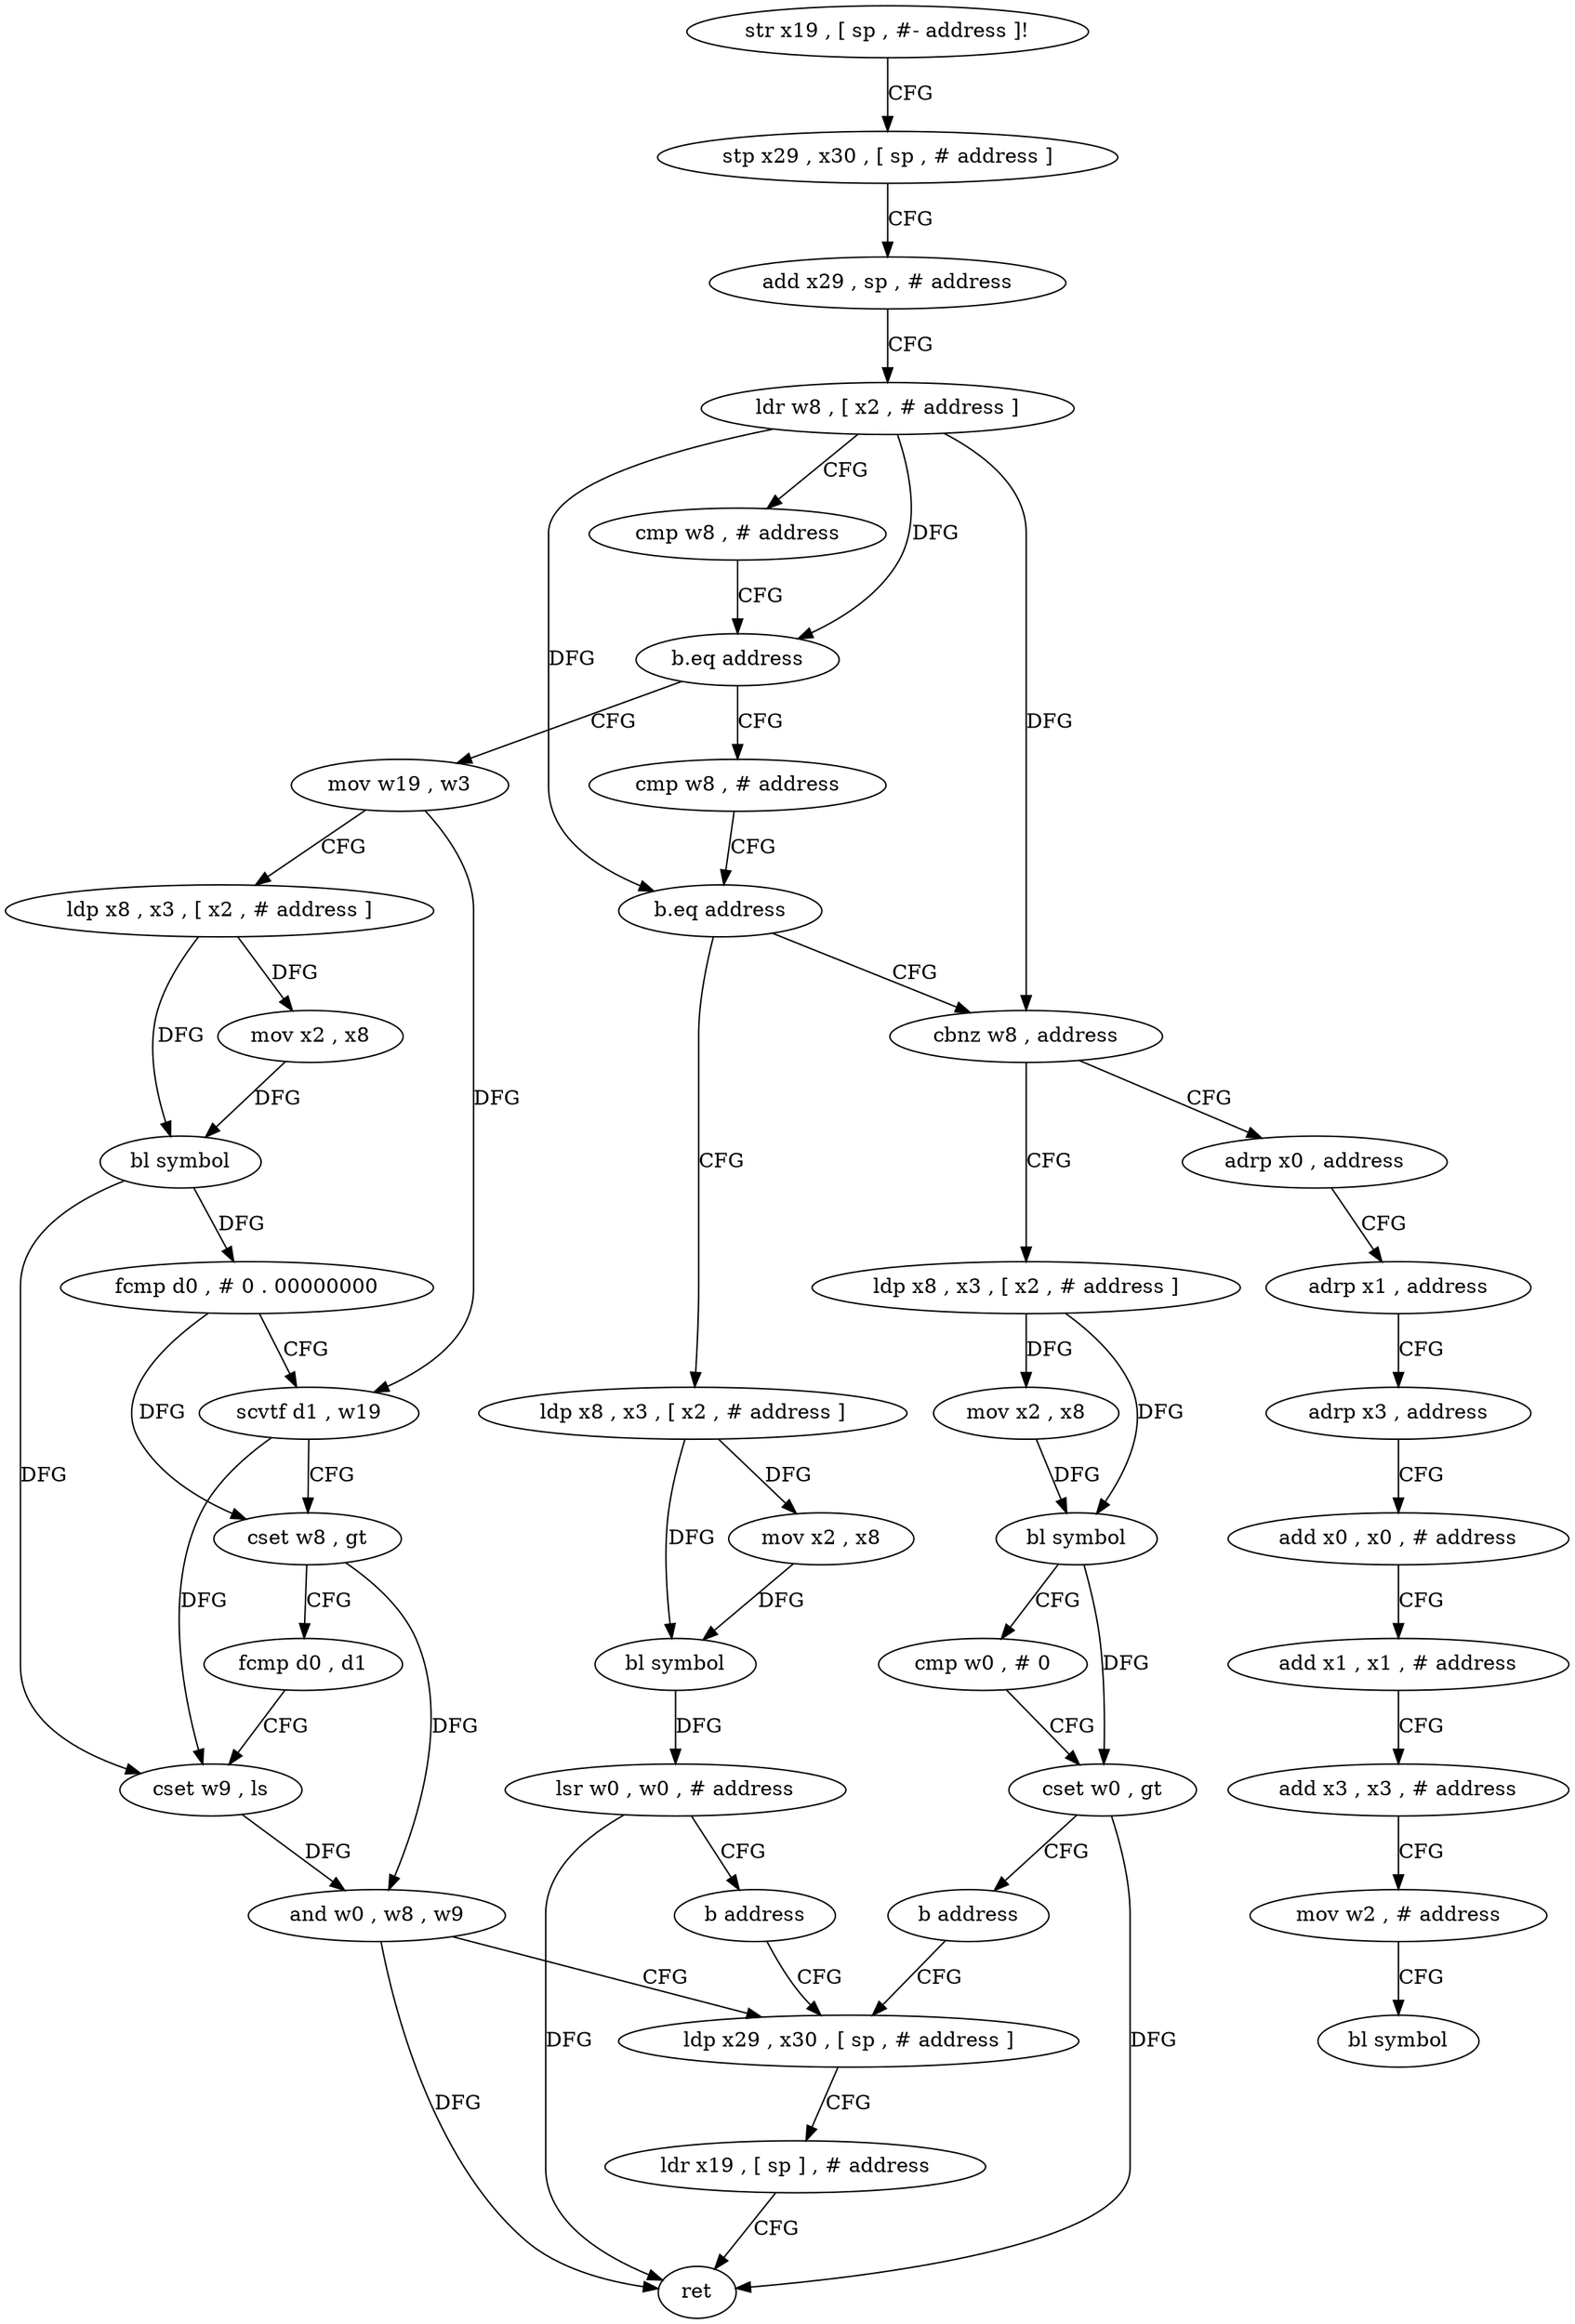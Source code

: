 digraph "func" {
"4212064" [label = "str x19 , [ sp , #- address ]!" ]
"4212068" [label = "stp x29 , x30 , [ sp , # address ]" ]
"4212072" [label = "add x29 , sp , # address" ]
"4212076" [label = "ldr w8 , [ x2 , # address ]" ]
"4212080" [label = "cmp w8 , # address" ]
"4212084" [label = "b.eq address" ]
"4212144" [label = "mov w19 , w3" ]
"4212088" [label = "cmp w8 , # address" ]
"4212148" [label = "ldp x8 , x3 , [ x2 , # address ]" ]
"4212152" [label = "mov x2 , x8" ]
"4212156" [label = "bl symbol" ]
"4212160" [label = "fcmp d0 , # 0 . 00000000" ]
"4212164" [label = "scvtf d1 , w19" ]
"4212168" [label = "cset w8 , gt" ]
"4212172" [label = "fcmp d0 , d1" ]
"4212176" [label = "cset w9 , ls" ]
"4212180" [label = "and w0 , w8 , w9" ]
"4212184" [label = "ldp x29 , x30 , [ sp , # address ]" ]
"4212092" [label = "b.eq address" ]
"4212124" [label = "ldp x8 , x3 , [ x2 , # address ]" ]
"4212096" [label = "cbnz w8 , address" ]
"4212128" [label = "mov x2 , x8" ]
"4212132" [label = "bl symbol" ]
"4212136" [label = "lsr w0 , w0 , # address" ]
"4212140" [label = "b address" ]
"4212196" [label = "adrp x0 , address" ]
"4212100" [label = "ldp x8 , x3 , [ x2 , # address ]" ]
"4212188" [label = "ldr x19 , [ sp ] , # address" ]
"4212192" [label = "ret" ]
"4212200" [label = "adrp x1 , address" ]
"4212204" [label = "adrp x3 , address" ]
"4212208" [label = "add x0 , x0 , # address" ]
"4212212" [label = "add x1 , x1 , # address" ]
"4212216" [label = "add x3 , x3 , # address" ]
"4212220" [label = "mov w2 , # address" ]
"4212224" [label = "bl symbol" ]
"4212104" [label = "mov x2 , x8" ]
"4212108" [label = "bl symbol" ]
"4212112" [label = "cmp w0 , # 0" ]
"4212116" [label = "cset w0 , gt" ]
"4212120" [label = "b address" ]
"4212064" -> "4212068" [ label = "CFG" ]
"4212068" -> "4212072" [ label = "CFG" ]
"4212072" -> "4212076" [ label = "CFG" ]
"4212076" -> "4212080" [ label = "CFG" ]
"4212076" -> "4212084" [ label = "DFG" ]
"4212076" -> "4212092" [ label = "DFG" ]
"4212076" -> "4212096" [ label = "DFG" ]
"4212080" -> "4212084" [ label = "CFG" ]
"4212084" -> "4212144" [ label = "CFG" ]
"4212084" -> "4212088" [ label = "CFG" ]
"4212144" -> "4212148" [ label = "CFG" ]
"4212144" -> "4212164" [ label = "DFG" ]
"4212088" -> "4212092" [ label = "CFG" ]
"4212148" -> "4212152" [ label = "DFG" ]
"4212148" -> "4212156" [ label = "DFG" ]
"4212152" -> "4212156" [ label = "DFG" ]
"4212156" -> "4212160" [ label = "DFG" ]
"4212156" -> "4212176" [ label = "DFG" ]
"4212160" -> "4212164" [ label = "CFG" ]
"4212160" -> "4212168" [ label = "DFG" ]
"4212164" -> "4212168" [ label = "CFG" ]
"4212164" -> "4212176" [ label = "DFG" ]
"4212168" -> "4212172" [ label = "CFG" ]
"4212168" -> "4212180" [ label = "DFG" ]
"4212172" -> "4212176" [ label = "CFG" ]
"4212176" -> "4212180" [ label = "DFG" ]
"4212180" -> "4212184" [ label = "CFG" ]
"4212180" -> "4212192" [ label = "DFG" ]
"4212184" -> "4212188" [ label = "CFG" ]
"4212092" -> "4212124" [ label = "CFG" ]
"4212092" -> "4212096" [ label = "CFG" ]
"4212124" -> "4212128" [ label = "DFG" ]
"4212124" -> "4212132" [ label = "DFG" ]
"4212096" -> "4212196" [ label = "CFG" ]
"4212096" -> "4212100" [ label = "CFG" ]
"4212128" -> "4212132" [ label = "DFG" ]
"4212132" -> "4212136" [ label = "DFG" ]
"4212136" -> "4212140" [ label = "CFG" ]
"4212136" -> "4212192" [ label = "DFG" ]
"4212140" -> "4212184" [ label = "CFG" ]
"4212196" -> "4212200" [ label = "CFG" ]
"4212100" -> "4212104" [ label = "DFG" ]
"4212100" -> "4212108" [ label = "DFG" ]
"4212188" -> "4212192" [ label = "CFG" ]
"4212200" -> "4212204" [ label = "CFG" ]
"4212204" -> "4212208" [ label = "CFG" ]
"4212208" -> "4212212" [ label = "CFG" ]
"4212212" -> "4212216" [ label = "CFG" ]
"4212216" -> "4212220" [ label = "CFG" ]
"4212220" -> "4212224" [ label = "CFG" ]
"4212104" -> "4212108" [ label = "DFG" ]
"4212108" -> "4212112" [ label = "CFG" ]
"4212108" -> "4212116" [ label = "DFG" ]
"4212112" -> "4212116" [ label = "CFG" ]
"4212116" -> "4212120" [ label = "CFG" ]
"4212116" -> "4212192" [ label = "DFG" ]
"4212120" -> "4212184" [ label = "CFG" ]
}
